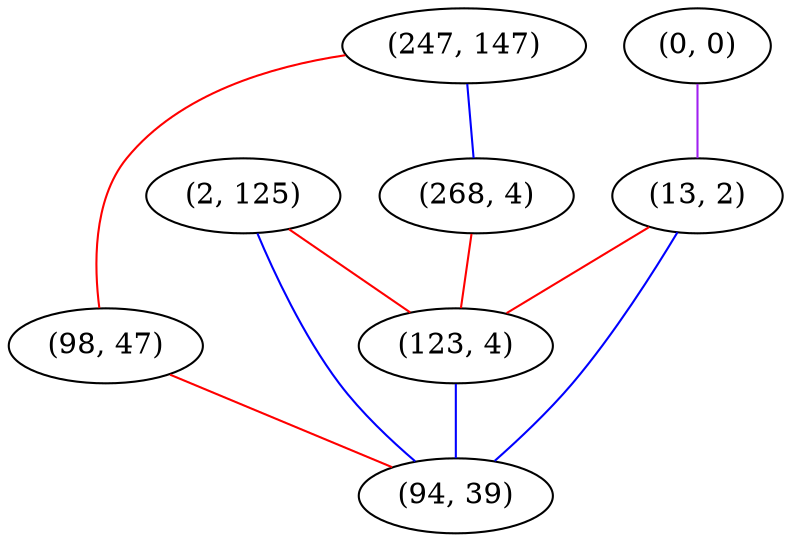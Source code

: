 graph "" {
"(247, 147)";
"(2, 125)";
"(0, 0)";
"(13, 2)";
"(268, 4)";
"(123, 4)";
"(98, 47)";
"(94, 39)";
"(247, 147)" -- "(98, 47)"  [color=red, key=0, weight=1];
"(247, 147)" -- "(268, 4)"  [color=blue, key=0, weight=3];
"(2, 125)" -- "(94, 39)"  [color=blue, key=0, weight=3];
"(2, 125)" -- "(123, 4)"  [color=red, key=0, weight=1];
"(0, 0)" -- "(13, 2)"  [color=purple, key=0, weight=4];
"(13, 2)" -- "(94, 39)"  [color=blue, key=0, weight=3];
"(13, 2)" -- "(123, 4)"  [color=red, key=0, weight=1];
"(268, 4)" -- "(123, 4)"  [color=red, key=0, weight=1];
"(123, 4)" -- "(94, 39)"  [color=blue, key=0, weight=3];
"(98, 47)" -- "(94, 39)"  [color=red, key=0, weight=1];
}
